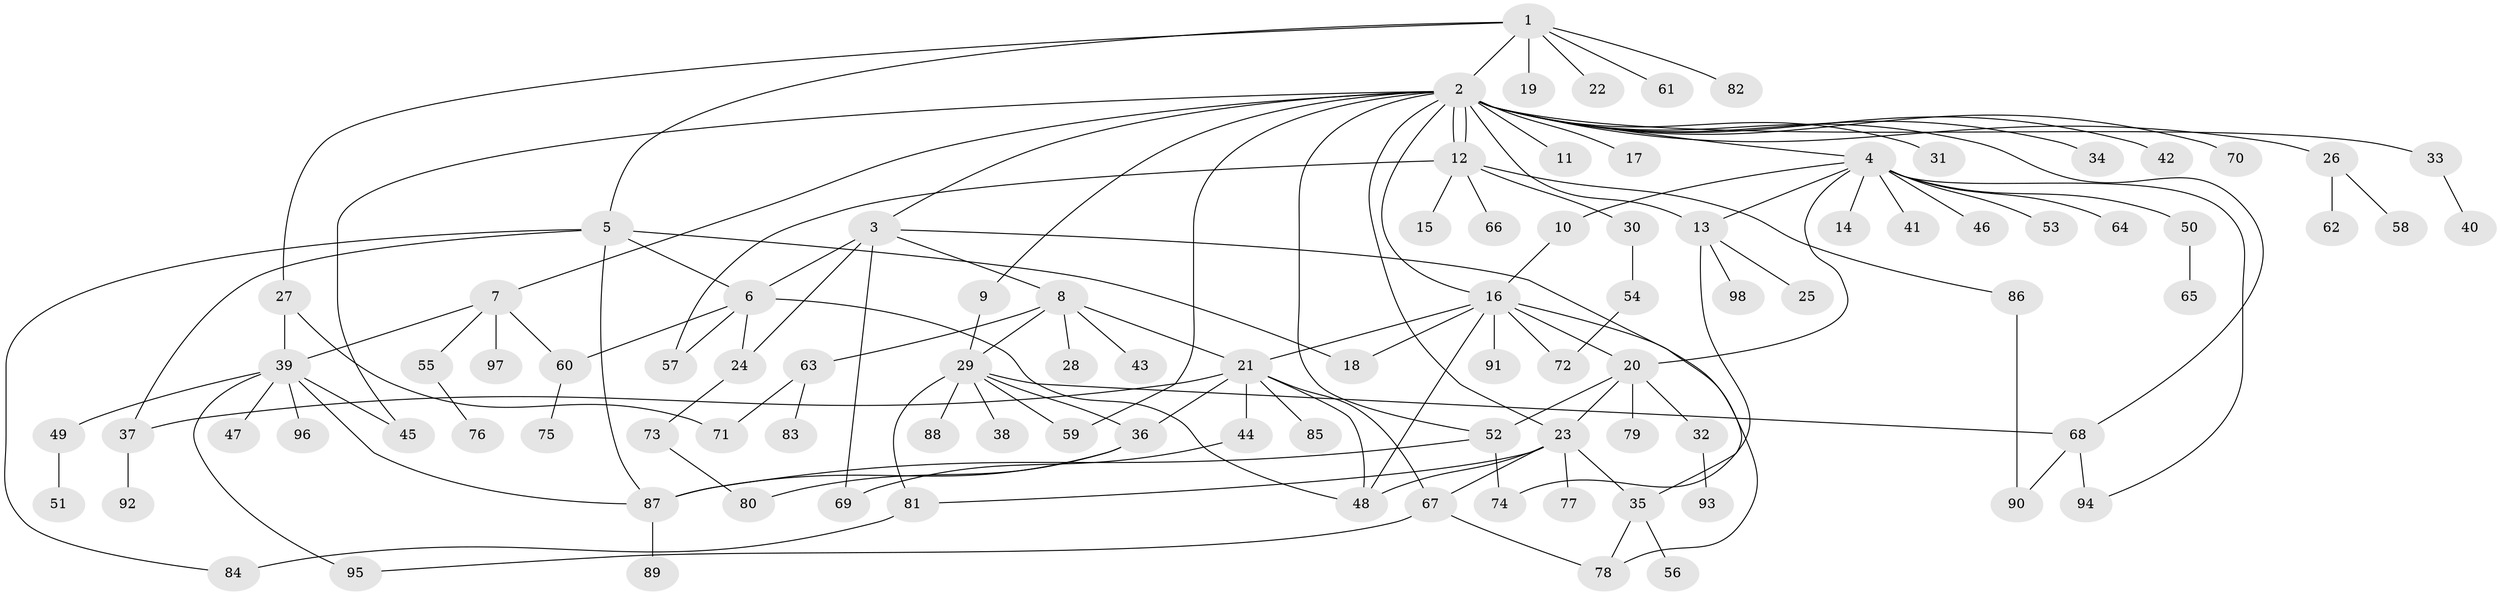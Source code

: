 // coarse degree distribution, {8: 0.05405405405405406, 20: 0.013513513513513514, 6: 0.05405405405405406, 13: 0.013513513513513514, 5: 0.04054054054054054, 2: 0.20270270270270271, 9: 0.02702702702702703, 1: 0.4864864864864865, 7: 0.02702702702702703, 3: 0.05405405405405406, 4: 0.02702702702702703}
// Generated by graph-tools (version 1.1) at 2025/41/03/06/25 10:41:49]
// undirected, 98 vertices, 136 edges
graph export_dot {
graph [start="1"]
  node [color=gray90,style=filled];
  1;
  2;
  3;
  4;
  5;
  6;
  7;
  8;
  9;
  10;
  11;
  12;
  13;
  14;
  15;
  16;
  17;
  18;
  19;
  20;
  21;
  22;
  23;
  24;
  25;
  26;
  27;
  28;
  29;
  30;
  31;
  32;
  33;
  34;
  35;
  36;
  37;
  38;
  39;
  40;
  41;
  42;
  43;
  44;
  45;
  46;
  47;
  48;
  49;
  50;
  51;
  52;
  53;
  54;
  55;
  56;
  57;
  58;
  59;
  60;
  61;
  62;
  63;
  64;
  65;
  66;
  67;
  68;
  69;
  70;
  71;
  72;
  73;
  74;
  75;
  76;
  77;
  78;
  79;
  80;
  81;
  82;
  83;
  84;
  85;
  86;
  87;
  88;
  89;
  90;
  91;
  92;
  93;
  94;
  95;
  96;
  97;
  98;
  1 -- 2;
  1 -- 5;
  1 -- 19;
  1 -- 22;
  1 -- 27;
  1 -- 61;
  1 -- 82;
  2 -- 3;
  2 -- 4;
  2 -- 7;
  2 -- 9;
  2 -- 11;
  2 -- 12;
  2 -- 12;
  2 -- 13;
  2 -- 16;
  2 -- 17;
  2 -- 23;
  2 -- 26;
  2 -- 31;
  2 -- 33;
  2 -- 34;
  2 -- 42;
  2 -- 45;
  2 -- 52;
  2 -- 59;
  2 -- 68;
  2 -- 70;
  3 -- 6;
  3 -- 8;
  3 -- 24;
  3 -- 35;
  3 -- 69;
  4 -- 10;
  4 -- 13;
  4 -- 14;
  4 -- 20;
  4 -- 41;
  4 -- 46;
  4 -- 50;
  4 -- 53;
  4 -- 64;
  4 -- 94;
  5 -- 6;
  5 -- 18;
  5 -- 37;
  5 -- 84;
  5 -- 87;
  6 -- 24;
  6 -- 48;
  6 -- 57;
  6 -- 60;
  7 -- 39;
  7 -- 55;
  7 -- 60;
  7 -- 97;
  8 -- 21;
  8 -- 28;
  8 -- 29;
  8 -- 43;
  8 -- 63;
  9 -- 29;
  10 -- 16;
  12 -- 15;
  12 -- 30;
  12 -- 57;
  12 -- 66;
  12 -- 86;
  13 -- 25;
  13 -- 74;
  13 -- 98;
  16 -- 18;
  16 -- 20;
  16 -- 21;
  16 -- 48;
  16 -- 72;
  16 -- 78;
  16 -- 91;
  20 -- 23;
  20 -- 32;
  20 -- 52;
  20 -- 79;
  21 -- 36;
  21 -- 37;
  21 -- 44;
  21 -- 48;
  21 -- 67;
  21 -- 85;
  23 -- 35;
  23 -- 48;
  23 -- 67;
  23 -- 77;
  23 -- 81;
  24 -- 73;
  26 -- 58;
  26 -- 62;
  27 -- 39;
  27 -- 71;
  29 -- 36;
  29 -- 38;
  29 -- 59;
  29 -- 68;
  29 -- 81;
  29 -- 88;
  30 -- 54;
  32 -- 93;
  33 -- 40;
  35 -- 56;
  35 -- 78;
  36 -- 80;
  36 -- 87;
  37 -- 92;
  39 -- 45;
  39 -- 47;
  39 -- 49;
  39 -- 87;
  39 -- 95;
  39 -- 96;
  44 -- 69;
  49 -- 51;
  50 -- 65;
  52 -- 74;
  52 -- 87;
  54 -- 72;
  55 -- 76;
  60 -- 75;
  63 -- 71;
  63 -- 83;
  67 -- 78;
  67 -- 95;
  68 -- 90;
  68 -- 94;
  73 -- 80;
  81 -- 84;
  86 -- 90;
  87 -- 89;
}
